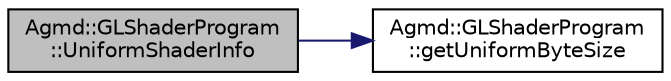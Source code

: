 digraph "Agmd::GLShaderProgram::UniformShaderInfo"
{
  edge [fontname="Helvetica",fontsize="10",labelfontname="Helvetica",labelfontsize="10"];
  node [fontname="Helvetica",fontsize="10",shape=record];
  rankdir="LR";
  Node1 [label="Agmd::GLShaderProgram\l::UniformShaderInfo",height=0.2,width=0.4,color="black", fillcolor="grey75", style="filled" fontcolor="black"];
  Node1 -> Node2 [color="midnightblue",fontsize="10",style="solid",fontname="Helvetica"];
  Node2 [label="Agmd::GLShaderProgram\l::getUniformByteSize",height=0.2,width=0.4,color="black", fillcolor="white", style="filled",URL="$class_agmd_1_1_g_l_shader_program.html#a1b3b1b8eb8e9c43fab0ab01cc34717b8"];
}
